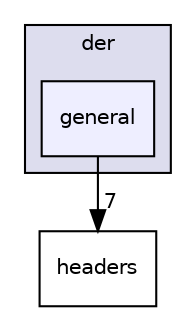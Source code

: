 digraph "M:/Office/!Doutorado/0. RepositorioSVN/HAMSTER_Prototype/branches/JINT2018/include/libtomcrypt-develop/src/pk/asn1/der/general" {
  compound=true
  node [ fontsize="10", fontname="Helvetica"];
  edge [ labelfontsize="10", labelfontname="Helvetica"];
  subgraph clusterdir_05ca1756a21cb1b95ef1a81c5191d596 {
    graph [ bgcolor="#ddddee", pencolor="black", label="der" fontname="Helvetica", fontsize="10", URL="dir_05ca1756a21cb1b95ef1a81c5191d596.html"]
  dir_75df3e7dc7aa8f585a9bc043a76169be [shape=box, label="general", style="filled", fillcolor="#eeeeff", pencolor="black", URL="dir_75df3e7dc7aa8f585a9bc043a76169be.html"];
  }
  dir_a0acb8384b4122a9c7afcf2489cf4036 [shape=box label="headers" URL="dir_a0acb8384b4122a9c7afcf2489cf4036.html"];
  dir_75df3e7dc7aa8f585a9bc043a76169be->dir_a0acb8384b4122a9c7afcf2489cf4036 [headlabel="7", labeldistance=1.5 headhref="dir_000065_000026.html"];
}
